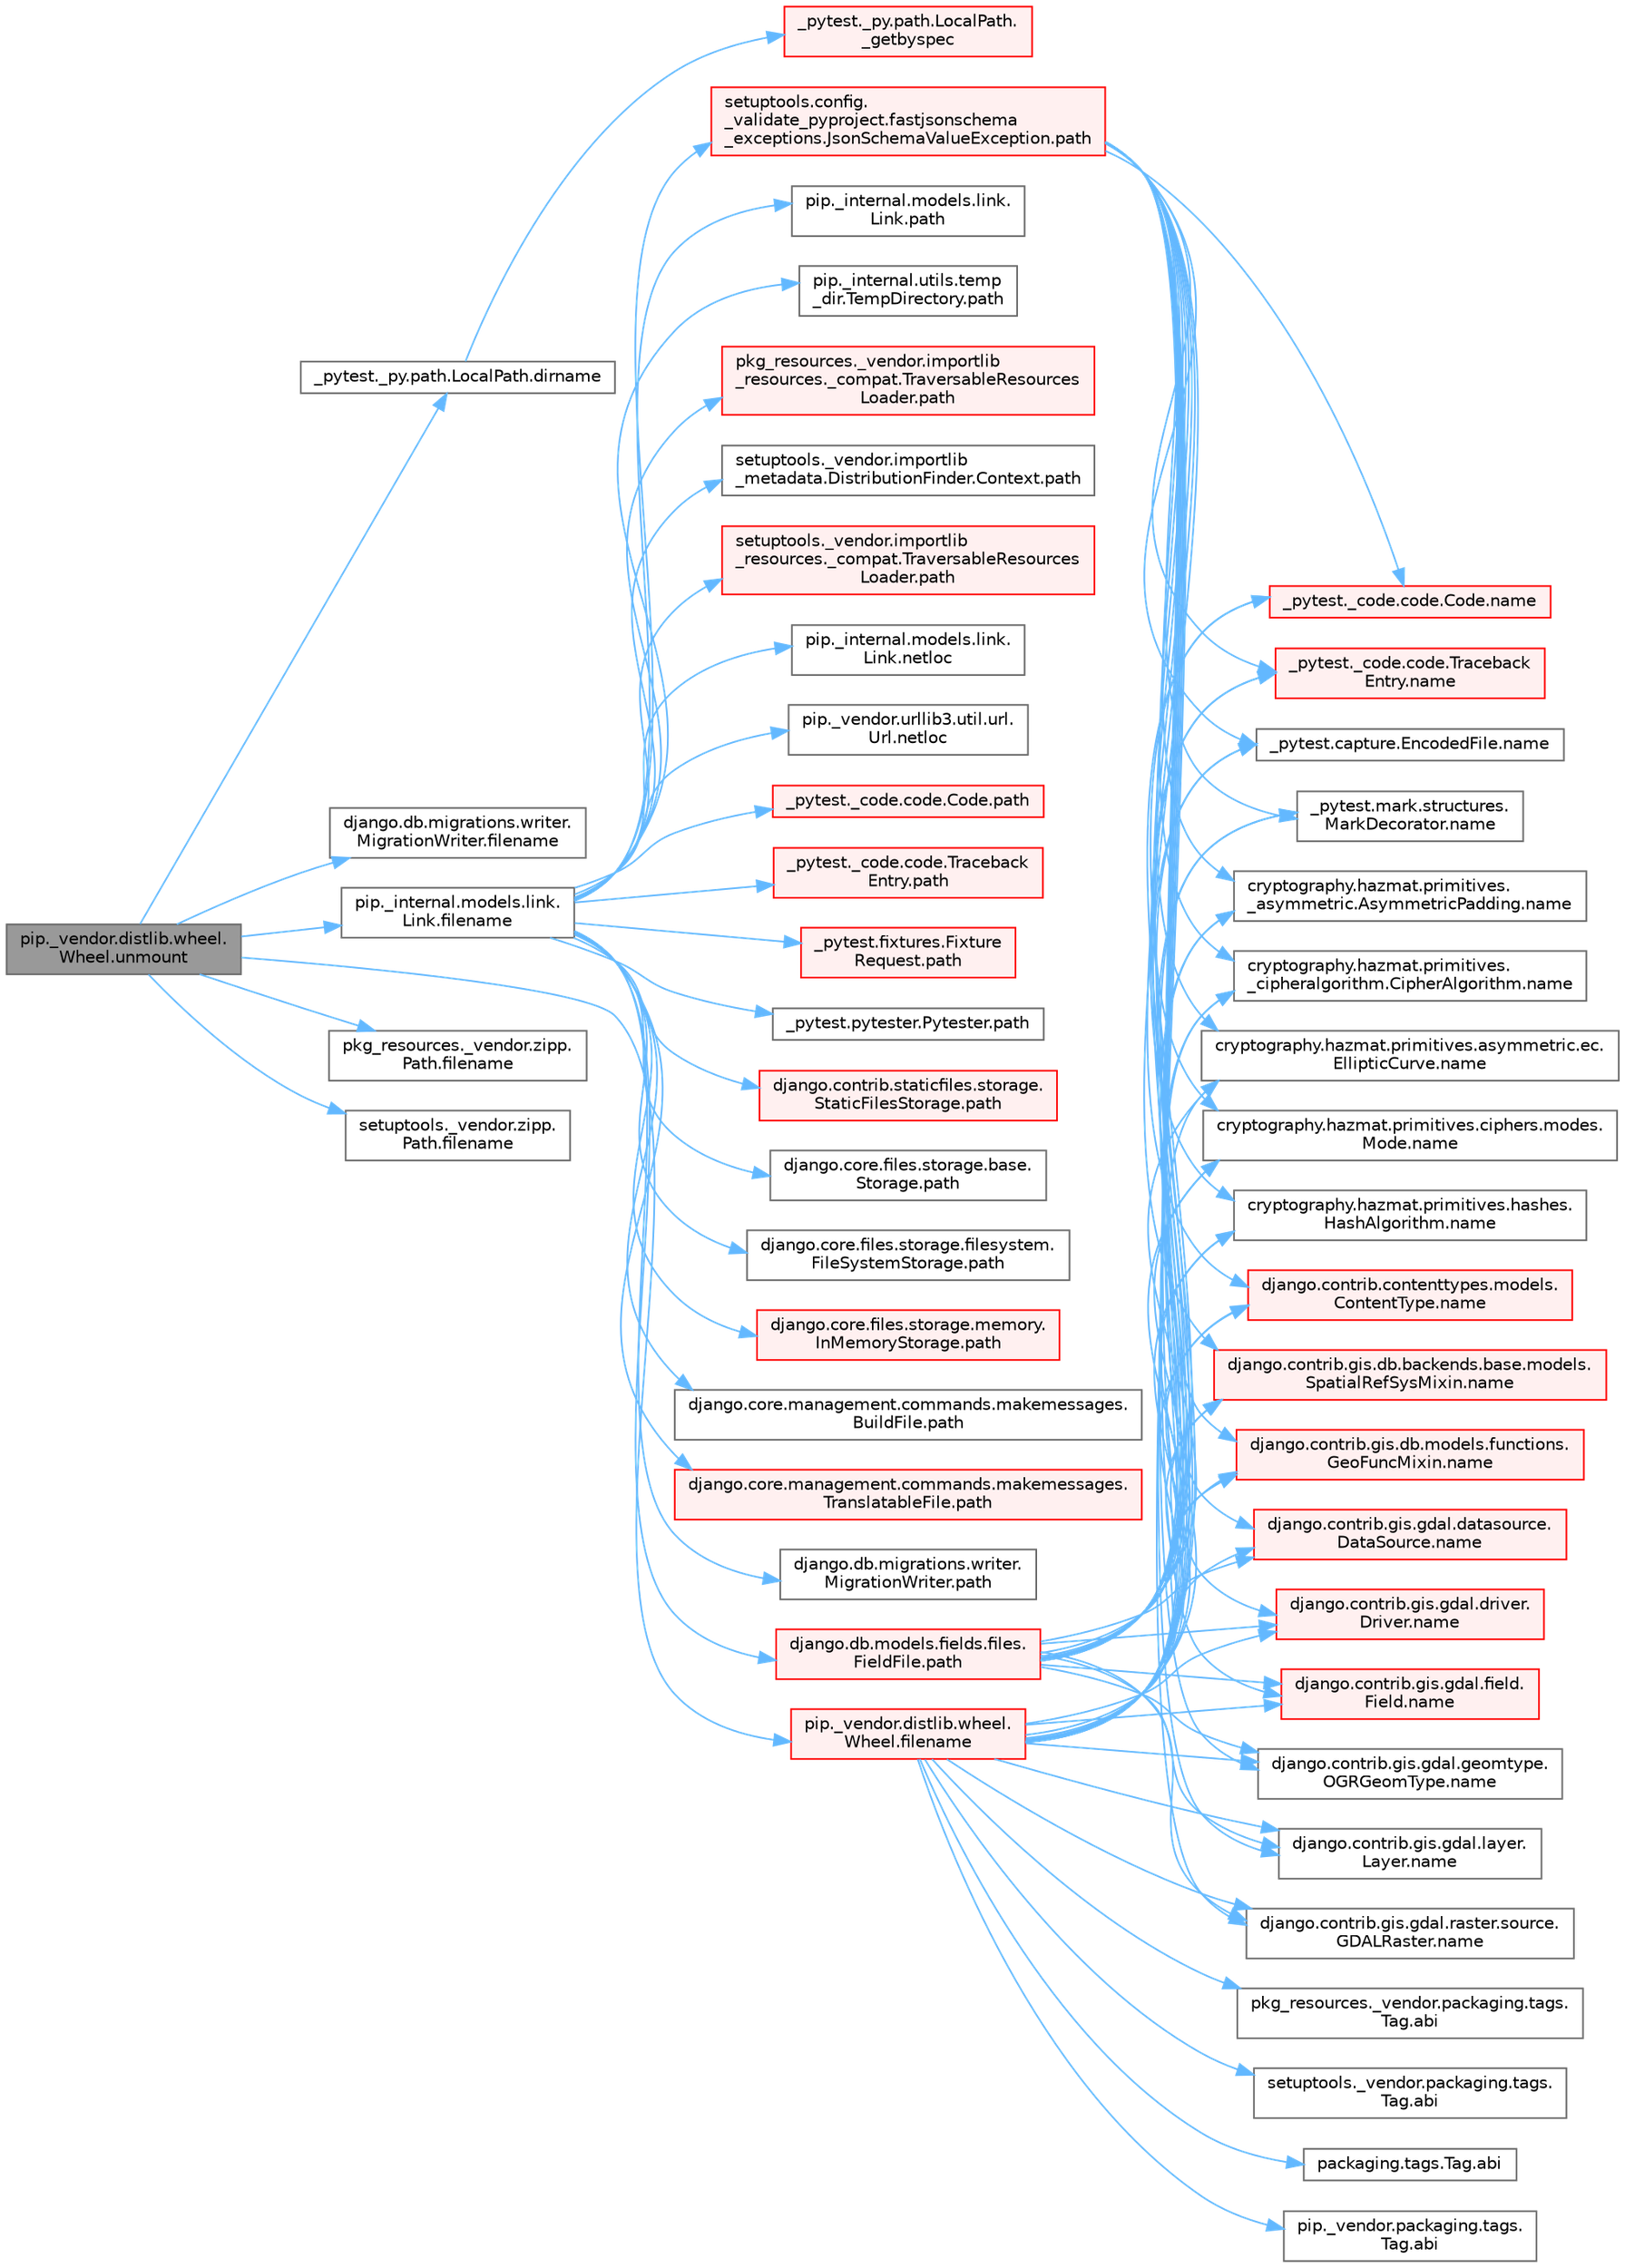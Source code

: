 digraph "pip._vendor.distlib.wheel.Wheel.unmount"
{
 // LATEX_PDF_SIZE
  bgcolor="transparent";
  edge [fontname=Helvetica,fontsize=10,labelfontname=Helvetica,labelfontsize=10];
  node [fontname=Helvetica,fontsize=10,shape=box,height=0.2,width=0.4];
  rankdir="LR";
  Node1 [id="Node000001",label="pip._vendor.distlib.wheel.\lWheel.unmount",height=0.2,width=0.4,color="gray40", fillcolor="grey60", style="filled", fontcolor="black",tooltip=" "];
  Node1 -> Node2 [id="edge1_Node000001_Node000002",color="steelblue1",style="solid",tooltip=" "];
  Node2 [id="Node000002",label="_pytest._py.path.LocalPath.dirname",height=0.2,width=0.4,color="grey40", fillcolor="white", style="filled",URL="$class__pytest_1_1__py_1_1path_1_1_local_path.html#aa1920ee3bb71bfb594e849010c5971ac",tooltip=" "];
  Node2 -> Node3 [id="edge2_Node000002_Node000003",color="steelblue1",style="solid",tooltip=" "];
  Node3 [id="Node000003",label="_pytest._py.path.LocalPath.\l_getbyspec",height=0.2,width=0.4,color="red", fillcolor="#FFF0F0", style="filled",URL="$class__pytest_1_1__py_1_1path_1_1_local_path.html#a3cb7ad6a0d43365228f86c0149375c4b",tooltip=" "];
  Node1 -> Node615 [id="edge3_Node000001_Node000615",color="steelblue1",style="solid",tooltip=" "];
  Node615 [id="Node000615",label="django.db.migrations.writer.\lMigrationWriter.filename",height=0.2,width=0.4,color="grey40", fillcolor="white", style="filled",URL="$classdjango_1_1db_1_1migrations_1_1writer_1_1_migration_writer.html#ae24480c1739a3664d744483f682558f6",tooltip=" "];
  Node1 -> Node616 [id="edge4_Node000001_Node000616",color="steelblue1",style="solid",tooltip=" "];
  Node616 [id="Node000616",label="pip._internal.models.link.\lLink.filename",height=0.2,width=0.4,color="grey40", fillcolor="white", style="filled",URL="$classpip_1_1__internal_1_1models_1_1link_1_1_link.html#a5fb02f5a5a42909c89a18745b74cf998",tooltip=" "];
  Node616 -> Node617 [id="edge5_Node000616_Node000617",color="steelblue1",style="solid",tooltip=" "];
  Node617 [id="Node000617",label="pip._internal.models.link.\lLink.netloc",height=0.2,width=0.4,color="grey40", fillcolor="white", style="filled",URL="$classpip_1_1__internal_1_1models_1_1link_1_1_link.html#a3b75bb1dffe191f8f61239e8af2135cc",tooltip=" "];
  Node616 -> Node618 [id="edge6_Node000616_Node000618",color="steelblue1",style="solid",tooltip=" "];
  Node618 [id="Node000618",label="pip._vendor.urllib3.util.url.\lUrl.netloc",height=0.2,width=0.4,color="grey40", fillcolor="white", style="filled",URL="$classpip_1_1__vendor_1_1urllib3_1_1util_1_1url_1_1_url.html#a21c30d00835154c0c1666297224417d4",tooltip=" "];
  Node616 -> Node469 [id="edge7_Node000616_Node000469",color="steelblue1",style="solid",tooltip=" "];
  Node469 [id="Node000469",label="_pytest._code.code.Code.path",height=0.2,width=0.4,color="red", fillcolor="#FFF0F0", style="filled",URL="$class__pytest_1_1__code_1_1code_1_1_code.html#a1dae55e90750fe77c7517f806a14d864",tooltip=" "];
  Node616 -> Node470 [id="edge8_Node000616_Node000470",color="steelblue1",style="solid",tooltip=" "];
  Node470 [id="Node000470",label="_pytest._code.code.Traceback\lEntry.path",height=0.2,width=0.4,color="red", fillcolor="#FFF0F0", style="filled",URL="$class__pytest_1_1__code_1_1code_1_1_traceback_entry.html#a5a88b9ae4623733566450a9e7d8387c0",tooltip=" "];
  Node616 -> Node471 [id="edge9_Node000616_Node000471",color="steelblue1",style="solid",tooltip=" "];
  Node471 [id="Node000471",label="_pytest.fixtures.Fixture\lRequest.path",height=0.2,width=0.4,color="red", fillcolor="#FFF0F0", style="filled",URL="$class__pytest_1_1fixtures_1_1_fixture_request.html#a6f6db59812d121b54cd67d5e434e1451",tooltip=" "];
  Node616 -> Node477 [id="edge10_Node000616_Node000477",color="steelblue1",style="solid",tooltip=" "];
  Node477 [id="Node000477",label="_pytest.pytester.Pytester.path",height=0.2,width=0.4,color="grey40", fillcolor="white", style="filled",URL="$class__pytest_1_1pytester_1_1_pytester.html#a403c804f74a87f5e5705774fa896cc1f",tooltip=" "];
  Node616 -> Node478 [id="edge11_Node000616_Node000478",color="steelblue1",style="solid",tooltip=" "];
  Node478 [id="Node000478",label="django.contrib.staticfiles.storage.\lStaticFilesStorage.path",height=0.2,width=0.4,color="red", fillcolor="#FFF0F0", style="filled",URL="$classdjango_1_1contrib_1_1staticfiles_1_1storage_1_1_static_files_storage.html#a4e96cc92fbde7423d1b74f3a50fc0bf6",tooltip=" "];
  Node616 -> Node619 [id="edge12_Node000616_Node000619",color="steelblue1",style="solid",tooltip=" "];
  Node619 [id="Node000619",label="django.core.files.storage.base.\lStorage.path",height=0.2,width=0.4,color="grey40", fillcolor="white", style="filled",URL="$classdjango_1_1core_1_1files_1_1storage_1_1base_1_1_storage.html#a9be8d49a55131dbbab2c5fd57f7e772c",tooltip=" "];
  Node616 -> Node620 [id="edge13_Node000616_Node000620",color="steelblue1",style="solid",tooltip=" "];
  Node620 [id="Node000620",label="django.core.files.storage.filesystem.\lFileSystemStorage.path",height=0.2,width=0.4,color="grey40", fillcolor="white", style="filled",URL="$classdjango_1_1core_1_1files_1_1storage_1_1filesystem_1_1_file_system_storage.html#abf8a7e88eedec3e1b2ea965cc0858d17",tooltip=" "];
  Node616 -> Node621 [id="edge14_Node000616_Node000621",color="steelblue1",style="solid",tooltip=" "];
  Node621 [id="Node000621",label="django.core.files.storage.memory.\lInMemoryStorage.path",height=0.2,width=0.4,color="red", fillcolor="#FFF0F0", style="filled",URL="$classdjango_1_1core_1_1files_1_1storage_1_1memory_1_1_in_memory_storage.html#a466c8e28fd11839318d2e4454b8ef89f",tooltip=" "];
  Node616 -> Node625 [id="edge15_Node000616_Node000625",color="steelblue1",style="solid",tooltip=" "];
  Node625 [id="Node000625",label="django.core.management.commands.makemessages.\lBuildFile.path",height=0.2,width=0.4,color="grey40", fillcolor="white", style="filled",URL="$classdjango_1_1core_1_1management_1_1commands_1_1makemessages_1_1_build_file.html#ac06388718e902543bc00a7c6565105fc",tooltip=" "];
  Node616 -> Node626 [id="edge16_Node000616_Node000626",color="steelblue1",style="solid",tooltip=" "];
  Node626 [id="Node000626",label="django.core.management.commands.makemessages.\lTranslatableFile.path",height=0.2,width=0.4,color="red", fillcolor="#FFF0F0", style="filled",URL="$classdjango_1_1core_1_1management_1_1commands_1_1makemessages_1_1_translatable_file.html#ad851d5e6b8a65f5915ccfd4a30fb8026",tooltip=" "];
  Node616 -> Node627 [id="edge17_Node000616_Node000627",color="steelblue1",style="solid",tooltip=" "];
  Node627 [id="Node000627",label="django.db.migrations.writer.\lMigrationWriter.path",height=0.2,width=0.4,color="grey40", fillcolor="white", style="filled",URL="$classdjango_1_1db_1_1migrations_1_1writer_1_1_migration_writer.html#a45469d67e8f80996c982470d36136184",tooltip=" "];
  Node616 -> Node628 [id="edge18_Node000616_Node000628",color="steelblue1",style="solid",tooltip=" "];
  Node628 [id="Node000628",label="django.db.models.fields.files.\lFieldFile.path",height=0.2,width=0.4,color="red", fillcolor="#FFF0F0", style="filled",URL="$classdjango_1_1db_1_1models_1_1fields_1_1files_1_1_field_file.html#ae91c4ed0643fb9bd8959d0db8eb44f80",tooltip=" "];
  Node628 -> Node92 [id="edge19_Node000628_Node000092",color="steelblue1",style="solid",tooltip=" "];
  Node92 [id="Node000092",label="_pytest._code.code.Code.name",height=0.2,width=0.4,color="red", fillcolor="#FFF0F0", style="filled",URL="$class__pytest_1_1__code_1_1code_1_1_code.html#a1f3cbc53ca6df4a1bab12183694b6e78",tooltip=" "];
  Node628 -> Node97 [id="edge20_Node000628_Node000097",color="steelblue1",style="solid",tooltip=" "];
  Node97 [id="Node000097",label="_pytest._code.code.Traceback\lEntry.name",height=0.2,width=0.4,color="red", fillcolor="#FFF0F0", style="filled",URL="$class__pytest_1_1__code_1_1code_1_1_traceback_entry.html#a106b95c0753f41669fbfb8ee4c11ad3d",tooltip=" "];
  Node628 -> Node99 [id="edge21_Node000628_Node000099",color="steelblue1",style="solid",tooltip=" "];
  Node99 [id="Node000099",label="_pytest.capture.EncodedFile.name",height=0.2,width=0.4,color="grey40", fillcolor="white", style="filled",URL="$class__pytest_1_1capture_1_1_encoded_file.html#a738c73b5de21c7261d9e51f71e4f0397",tooltip=" "];
  Node628 -> Node100 [id="edge22_Node000628_Node000100",color="steelblue1",style="solid",tooltip=" "];
  Node100 [id="Node000100",label="_pytest.mark.structures.\lMarkDecorator.name",height=0.2,width=0.4,color="grey40", fillcolor="white", style="filled",URL="$class__pytest_1_1mark_1_1structures_1_1_mark_decorator.html#ae8f66760cda125450e0e3bd38689c72f",tooltip=" "];
  Node628 -> Node101 [id="edge23_Node000628_Node000101",color="steelblue1",style="solid",tooltip=" "];
  Node101 [id="Node000101",label="cryptography.hazmat.primitives.\l_asymmetric.AsymmetricPadding.name",height=0.2,width=0.4,color="grey40", fillcolor="white", style="filled",URL="$classcryptography_1_1hazmat_1_1primitives_1_1__asymmetric_1_1_asymmetric_padding.html#a8f72e8284cb336861a873ed5ce0e39b5",tooltip=" "];
  Node628 -> Node102 [id="edge24_Node000628_Node000102",color="steelblue1",style="solid",tooltip=" "];
  Node102 [id="Node000102",label="cryptography.hazmat.primitives.\l_cipheralgorithm.CipherAlgorithm.name",height=0.2,width=0.4,color="grey40", fillcolor="white", style="filled",URL="$classcryptography_1_1hazmat_1_1primitives_1_1__cipheralgorithm_1_1_cipher_algorithm.html#a50567a5c3388450ab7aa883ab34a1ac7",tooltip=" "];
  Node628 -> Node103 [id="edge25_Node000628_Node000103",color="steelblue1",style="solid",tooltip=" "];
  Node103 [id="Node000103",label="cryptography.hazmat.primitives.asymmetric.ec.\lEllipticCurve.name",height=0.2,width=0.4,color="grey40", fillcolor="white", style="filled",URL="$classcryptography_1_1hazmat_1_1primitives_1_1asymmetric_1_1ec_1_1_elliptic_curve.html#a2775c4e945309a6c7ea33dace1698a60",tooltip=" "];
  Node628 -> Node104 [id="edge26_Node000628_Node000104",color="steelblue1",style="solid",tooltip=" "];
  Node104 [id="Node000104",label="cryptography.hazmat.primitives.ciphers.modes.\lMode.name",height=0.2,width=0.4,color="grey40", fillcolor="white", style="filled",URL="$classcryptography_1_1hazmat_1_1primitives_1_1ciphers_1_1modes_1_1_mode.html#a99d93fd1370a2abbb5bb5cffbd5ff0f7",tooltip=" "];
  Node628 -> Node105 [id="edge27_Node000628_Node000105",color="steelblue1",style="solid",tooltip=" "];
  Node105 [id="Node000105",label="cryptography.hazmat.primitives.hashes.\lHashAlgorithm.name",height=0.2,width=0.4,color="grey40", fillcolor="white", style="filled",URL="$classcryptography_1_1hazmat_1_1primitives_1_1hashes_1_1_hash_algorithm.html#a42c7e1582d9b46a015774af9e5cbbb0b",tooltip=" "];
  Node628 -> Node106 [id="edge28_Node000628_Node000106",color="steelblue1",style="solid",tooltip=" "];
  Node106 [id="Node000106",label="django.contrib.contenttypes.models.\lContentType.name",height=0.2,width=0.4,color="red", fillcolor="#FFF0F0", style="filled",URL="$classdjango_1_1contrib_1_1contenttypes_1_1models_1_1_content_type.html#a305b62f56597bb2e4823dcf5e6ccdcf8",tooltip=" "];
  Node628 -> Node108 [id="edge29_Node000628_Node000108",color="steelblue1",style="solid",tooltip=" "];
  Node108 [id="Node000108",label="django.contrib.gis.db.backends.base.models.\lSpatialRefSysMixin.name",height=0.2,width=0.4,color="red", fillcolor="#FFF0F0", style="filled",URL="$classdjango_1_1contrib_1_1gis_1_1db_1_1backends_1_1base_1_1models_1_1_spatial_ref_sys_mixin.html#a56fe36e786b49160249395f453dd1cab",tooltip=" "];
  Node628 -> Node135 [id="edge30_Node000628_Node000135",color="steelblue1",style="solid",tooltip=" "];
  Node135 [id="Node000135",label="django.contrib.gis.db.models.functions.\lGeoFuncMixin.name",height=0.2,width=0.4,color="red", fillcolor="#FFF0F0", style="filled",URL="$classdjango_1_1contrib_1_1gis_1_1db_1_1models_1_1functions_1_1_geo_func_mixin.html#adeeb6b2c9db337396468712e919af622",tooltip=" "];
  Node628 -> Node136 [id="edge31_Node000628_Node000136",color="steelblue1",style="solid",tooltip=" "];
  Node136 [id="Node000136",label="django.contrib.gis.gdal.datasource.\lDataSource.name",height=0.2,width=0.4,color="red", fillcolor="#FFF0F0", style="filled",URL="$classdjango_1_1contrib_1_1gis_1_1gdal_1_1datasource_1_1_data_source.html#aaa98728c7ef6f4d96c689550e8af3ed5",tooltip=" "];
  Node628 -> Node150 [id="edge32_Node000628_Node000150",color="steelblue1",style="solid",tooltip=" "];
  Node150 [id="Node000150",label="django.contrib.gis.gdal.driver.\lDriver.name",height=0.2,width=0.4,color="red", fillcolor="#FFF0F0", style="filled",URL="$classdjango_1_1contrib_1_1gis_1_1gdal_1_1driver_1_1_driver.html#aaa5d4d1b9fd762839db84d1e56e36b7f",tooltip=" "];
  Node628 -> Node151 [id="edge33_Node000628_Node000151",color="steelblue1",style="solid",tooltip=" "];
  Node151 [id="Node000151",label="django.contrib.gis.gdal.field.\lField.name",height=0.2,width=0.4,color="red", fillcolor="#FFF0F0", style="filled",URL="$classdjango_1_1contrib_1_1gis_1_1gdal_1_1field_1_1_field.html#a28a3b0af5006d5abf34d5b1497011368",tooltip=" "];
  Node628 -> Node152 [id="edge34_Node000628_Node000152",color="steelblue1",style="solid",tooltip=" "];
  Node152 [id="Node000152",label="django.contrib.gis.gdal.geomtype.\lOGRGeomType.name",height=0.2,width=0.4,color="grey40", fillcolor="white", style="filled",URL="$classdjango_1_1contrib_1_1gis_1_1gdal_1_1geomtype_1_1_o_g_r_geom_type.html#a719b3100682ab8df79fd8a2484163b8e",tooltip=" "];
  Node628 -> Node153 [id="edge35_Node000628_Node000153",color="steelblue1",style="solid",tooltip=" "];
  Node153 [id="Node000153",label="django.contrib.gis.gdal.layer.\lLayer.name",height=0.2,width=0.4,color="grey40", fillcolor="white", style="filled",URL="$classdjango_1_1contrib_1_1gis_1_1gdal_1_1layer_1_1_layer.html#a53791d8e2fe8b1ca86b426a625e7d66c",tooltip=" "];
  Node628 -> Node154 [id="edge36_Node000628_Node000154",color="steelblue1",style="solid",tooltip=" "];
  Node154 [id="Node000154",label="django.contrib.gis.gdal.raster.source.\lGDALRaster.name",height=0.2,width=0.4,color="grey40", fillcolor="white", style="filled",URL="$classdjango_1_1contrib_1_1gis_1_1gdal_1_1raster_1_1source_1_1_g_d_a_l_raster.html#a6cca2a8eca0ab4ff2e89f0f0cce590d1",tooltip=" "];
  Node616 -> Node1559 [id="edge37_Node000616_Node001559",color="steelblue1",style="solid",tooltip=" "];
  Node1559 [id="Node001559",label="pip._internal.models.link.\lLink.path",height=0.2,width=0.4,color="grey40", fillcolor="white", style="filled",URL="$classpip_1_1__internal_1_1models_1_1link_1_1_link.html#a30f454216dcb615e3ed986238490f180",tooltip=" "];
  Node616 -> Node1560 [id="edge38_Node000616_Node001560",color="steelblue1",style="solid",tooltip=" "];
  Node1560 [id="Node001560",label="pip._internal.utils.temp\l_dir.TempDirectory.path",height=0.2,width=0.4,color="grey40", fillcolor="white", style="filled",URL="$classpip_1_1__internal_1_1utils_1_1temp__dir_1_1_temp_directory.html#afe6b2d95c070c6570957de5696ff3a6e",tooltip=" "];
  Node616 -> Node1561 [id="edge39_Node000616_Node001561",color="steelblue1",style="solid",tooltip=" "];
  Node1561 [id="Node001561",label="pkg_resources._vendor.importlib\l_resources._compat.TraversableResources\lLoader.path",height=0.2,width=0.4,color="red", fillcolor="#FFF0F0", style="filled",URL="$classpkg__resources_1_1__vendor_1_1importlib__resources_1_1__compat_1_1_traversable_resources_loader.html#acfc17872a53cbe02f6c34eda2bb162f2",tooltip=" "];
  Node616 -> Node1563 [id="edge40_Node000616_Node001563",color="steelblue1",style="solid",tooltip=" "];
  Node1563 [id="Node001563",label="setuptools._vendor.importlib\l_metadata.DistributionFinder.Context.path",height=0.2,width=0.4,color="grey40", fillcolor="white", style="filled",URL="$classsetuptools_1_1__vendor_1_1importlib__metadata_1_1_distribution_finder_1_1_context.html#a84a429ddce40738ea5c0edb53799ee8d",tooltip=" "];
  Node616 -> Node1564 [id="edge41_Node000616_Node001564",color="steelblue1",style="solid",tooltip=" "];
  Node1564 [id="Node001564",label="setuptools._vendor.importlib\l_resources._compat.TraversableResources\lLoader.path",height=0.2,width=0.4,color="red", fillcolor="#FFF0F0", style="filled",URL="$classsetuptools_1_1__vendor_1_1importlib__resources_1_1__compat_1_1_traversable_resources_loader.html#a9b9cf5b6723d48f7a779b6ae71d53699",tooltip=" "];
  Node616 -> Node1565 [id="edge42_Node000616_Node001565",color="steelblue1",style="solid",tooltip=" "];
  Node1565 [id="Node001565",label="setuptools.config.\l_validate_pyproject.fastjsonschema\l_exceptions.JsonSchemaValueException.path",height=0.2,width=0.4,color="red", fillcolor="#FFF0F0", style="filled",URL="$classsetuptools_1_1config_1_1__validate__pyproject_1_1fastjsonschema__exceptions_1_1_json_schema_value_exception.html#a59179b3d1dc16c7087530bbc10bcf857",tooltip=" "];
  Node1565 -> Node92 [id="edge43_Node001565_Node000092",color="steelblue1",style="solid",tooltip=" "];
  Node1565 -> Node97 [id="edge44_Node001565_Node000097",color="steelblue1",style="solid",tooltip=" "];
  Node1565 -> Node99 [id="edge45_Node001565_Node000099",color="steelblue1",style="solid",tooltip=" "];
  Node1565 -> Node100 [id="edge46_Node001565_Node000100",color="steelblue1",style="solid",tooltip=" "];
  Node1565 -> Node101 [id="edge47_Node001565_Node000101",color="steelblue1",style="solid",tooltip=" "];
  Node1565 -> Node102 [id="edge48_Node001565_Node000102",color="steelblue1",style="solid",tooltip=" "];
  Node1565 -> Node103 [id="edge49_Node001565_Node000103",color="steelblue1",style="solid",tooltip=" "];
  Node1565 -> Node104 [id="edge50_Node001565_Node000104",color="steelblue1",style="solid",tooltip=" "];
  Node1565 -> Node105 [id="edge51_Node001565_Node000105",color="steelblue1",style="solid",tooltip=" "];
  Node1565 -> Node106 [id="edge52_Node001565_Node000106",color="steelblue1",style="solid",tooltip=" "];
  Node1565 -> Node108 [id="edge53_Node001565_Node000108",color="steelblue1",style="solid",tooltip=" "];
  Node1565 -> Node135 [id="edge54_Node001565_Node000135",color="steelblue1",style="solid",tooltip=" "];
  Node1565 -> Node136 [id="edge55_Node001565_Node000136",color="steelblue1",style="solid",tooltip=" "];
  Node1565 -> Node150 [id="edge56_Node001565_Node000150",color="steelblue1",style="solid",tooltip=" "];
  Node1565 -> Node151 [id="edge57_Node001565_Node000151",color="steelblue1",style="solid",tooltip=" "];
  Node1565 -> Node152 [id="edge58_Node001565_Node000152",color="steelblue1",style="solid",tooltip=" "];
  Node1565 -> Node153 [id="edge59_Node001565_Node000153",color="steelblue1",style="solid",tooltip=" "];
  Node1565 -> Node154 [id="edge60_Node001565_Node000154",color="steelblue1",style="solid",tooltip=" "];
  Node1 -> Node1038 [id="edge61_Node000001_Node001038",color="steelblue1",style="solid",tooltip=" "];
  Node1038 [id="Node001038",label="pip._vendor.distlib.wheel.\lWheel.filename",height=0.2,width=0.4,color="red", fillcolor="#FFF0F0", style="filled",URL="$classpip_1_1__vendor_1_1distlib_1_1wheel_1_1_wheel.html#a396687a6caff7584126f2dec111900fd",tooltip=" "];
  Node1038 -> Node1039 [id="edge62_Node001038_Node001039",color="steelblue1",style="solid",tooltip=" "];
  Node1039 [id="Node001039",label="packaging.tags.Tag.abi",height=0.2,width=0.4,color="grey40", fillcolor="white", style="filled",URL="$classpackaging_1_1tags_1_1_tag.html#a4a75fb15cbd3769bd4a7595cd409e009",tooltip=" "];
  Node1038 -> Node1040 [id="edge63_Node001038_Node001040",color="steelblue1",style="solid",tooltip=" "];
  Node1040 [id="Node001040",label="pip._vendor.packaging.tags.\lTag.abi",height=0.2,width=0.4,color="grey40", fillcolor="white", style="filled",URL="$classpip_1_1__vendor_1_1packaging_1_1tags_1_1_tag.html#a776ff442e7c80cf8c8f724f6228c5245",tooltip=" "];
  Node1038 -> Node1041 [id="edge64_Node001038_Node001041",color="steelblue1",style="solid",tooltip=" "];
  Node1041 [id="Node001041",label="pkg_resources._vendor.packaging.tags.\lTag.abi",height=0.2,width=0.4,color="grey40", fillcolor="white", style="filled",URL="$classpkg__resources_1_1__vendor_1_1packaging_1_1tags_1_1_tag.html#a52f73b21efff3010f8abc0afb1f7cbed",tooltip=" "];
  Node1038 -> Node1042 [id="edge65_Node001038_Node001042",color="steelblue1",style="solid",tooltip=" "];
  Node1042 [id="Node001042",label="setuptools._vendor.packaging.tags.\lTag.abi",height=0.2,width=0.4,color="grey40", fillcolor="white", style="filled",URL="$classsetuptools_1_1__vendor_1_1packaging_1_1tags_1_1_tag.html#ad91147c4690c898662f5f2df7adee5a1",tooltip=" "];
  Node1038 -> Node92 [id="edge66_Node001038_Node000092",color="steelblue1",style="solid",tooltip=" "];
  Node1038 -> Node97 [id="edge67_Node001038_Node000097",color="steelblue1",style="solid",tooltip=" "];
  Node1038 -> Node99 [id="edge68_Node001038_Node000099",color="steelblue1",style="solid",tooltip=" "];
  Node1038 -> Node100 [id="edge69_Node001038_Node000100",color="steelblue1",style="solid",tooltip=" "];
  Node1038 -> Node101 [id="edge70_Node001038_Node000101",color="steelblue1",style="solid",tooltip=" "];
  Node1038 -> Node102 [id="edge71_Node001038_Node000102",color="steelblue1",style="solid",tooltip=" "];
  Node1038 -> Node103 [id="edge72_Node001038_Node000103",color="steelblue1",style="solid",tooltip=" "];
  Node1038 -> Node104 [id="edge73_Node001038_Node000104",color="steelblue1",style="solid",tooltip=" "];
  Node1038 -> Node105 [id="edge74_Node001038_Node000105",color="steelblue1",style="solid",tooltip=" "];
  Node1038 -> Node106 [id="edge75_Node001038_Node000106",color="steelblue1",style="solid",tooltip=" "];
  Node1038 -> Node108 [id="edge76_Node001038_Node000108",color="steelblue1",style="solid",tooltip=" "];
  Node1038 -> Node135 [id="edge77_Node001038_Node000135",color="steelblue1",style="solid",tooltip=" "];
  Node1038 -> Node136 [id="edge78_Node001038_Node000136",color="steelblue1",style="solid",tooltip=" "];
  Node1038 -> Node150 [id="edge79_Node001038_Node000150",color="steelblue1",style="solid",tooltip=" "];
  Node1038 -> Node151 [id="edge80_Node001038_Node000151",color="steelblue1",style="solid",tooltip=" "];
  Node1038 -> Node152 [id="edge81_Node001038_Node000152",color="steelblue1",style="solid",tooltip=" "];
  Node1038 -> Node153 [id="edge82_Node001038_Node000153",color="steelblue1",style="solid",tooltip=" "];
  Node1038 -> Node154 [id="edge83_Node001038_Node000154",color="steelblue1",style="solid",tooltip=" "];
  Node1 -> Node1044 [id="edge84_Node000001_Node001044",color="steelblue1",style="solid",tooltip=" "];
  Node1044 [id="Node001044",label="pkg_resources._vendor.zipp.\lPath.filename",height=0.2,width=0.4,color="grey40", fillcolor="white", style="filled",URL="$classpkg__resources_1_1__vendor_1_1zipp_1_1_path.html#a364eea0ac8419e712d546d032dd6cd86",tooltip=" "];
  Node1 -> Node1045 [id="edge85_Node000001_Node001045",color="steelblue1",style="solid",tooltip=" "];
  Node1045 [id="Node001045",label="setuptools._vendor.zipp.\lPath.filename",height=0.2,width=0.4,color="grey40", fillcolor="white", style="filled",URL="$classsetuptools_1_1__vendor_1_1zipp_1_1_path.html#a79fd7191e6fedef64bfc8367ffb48472",tooltip=" "];
}

